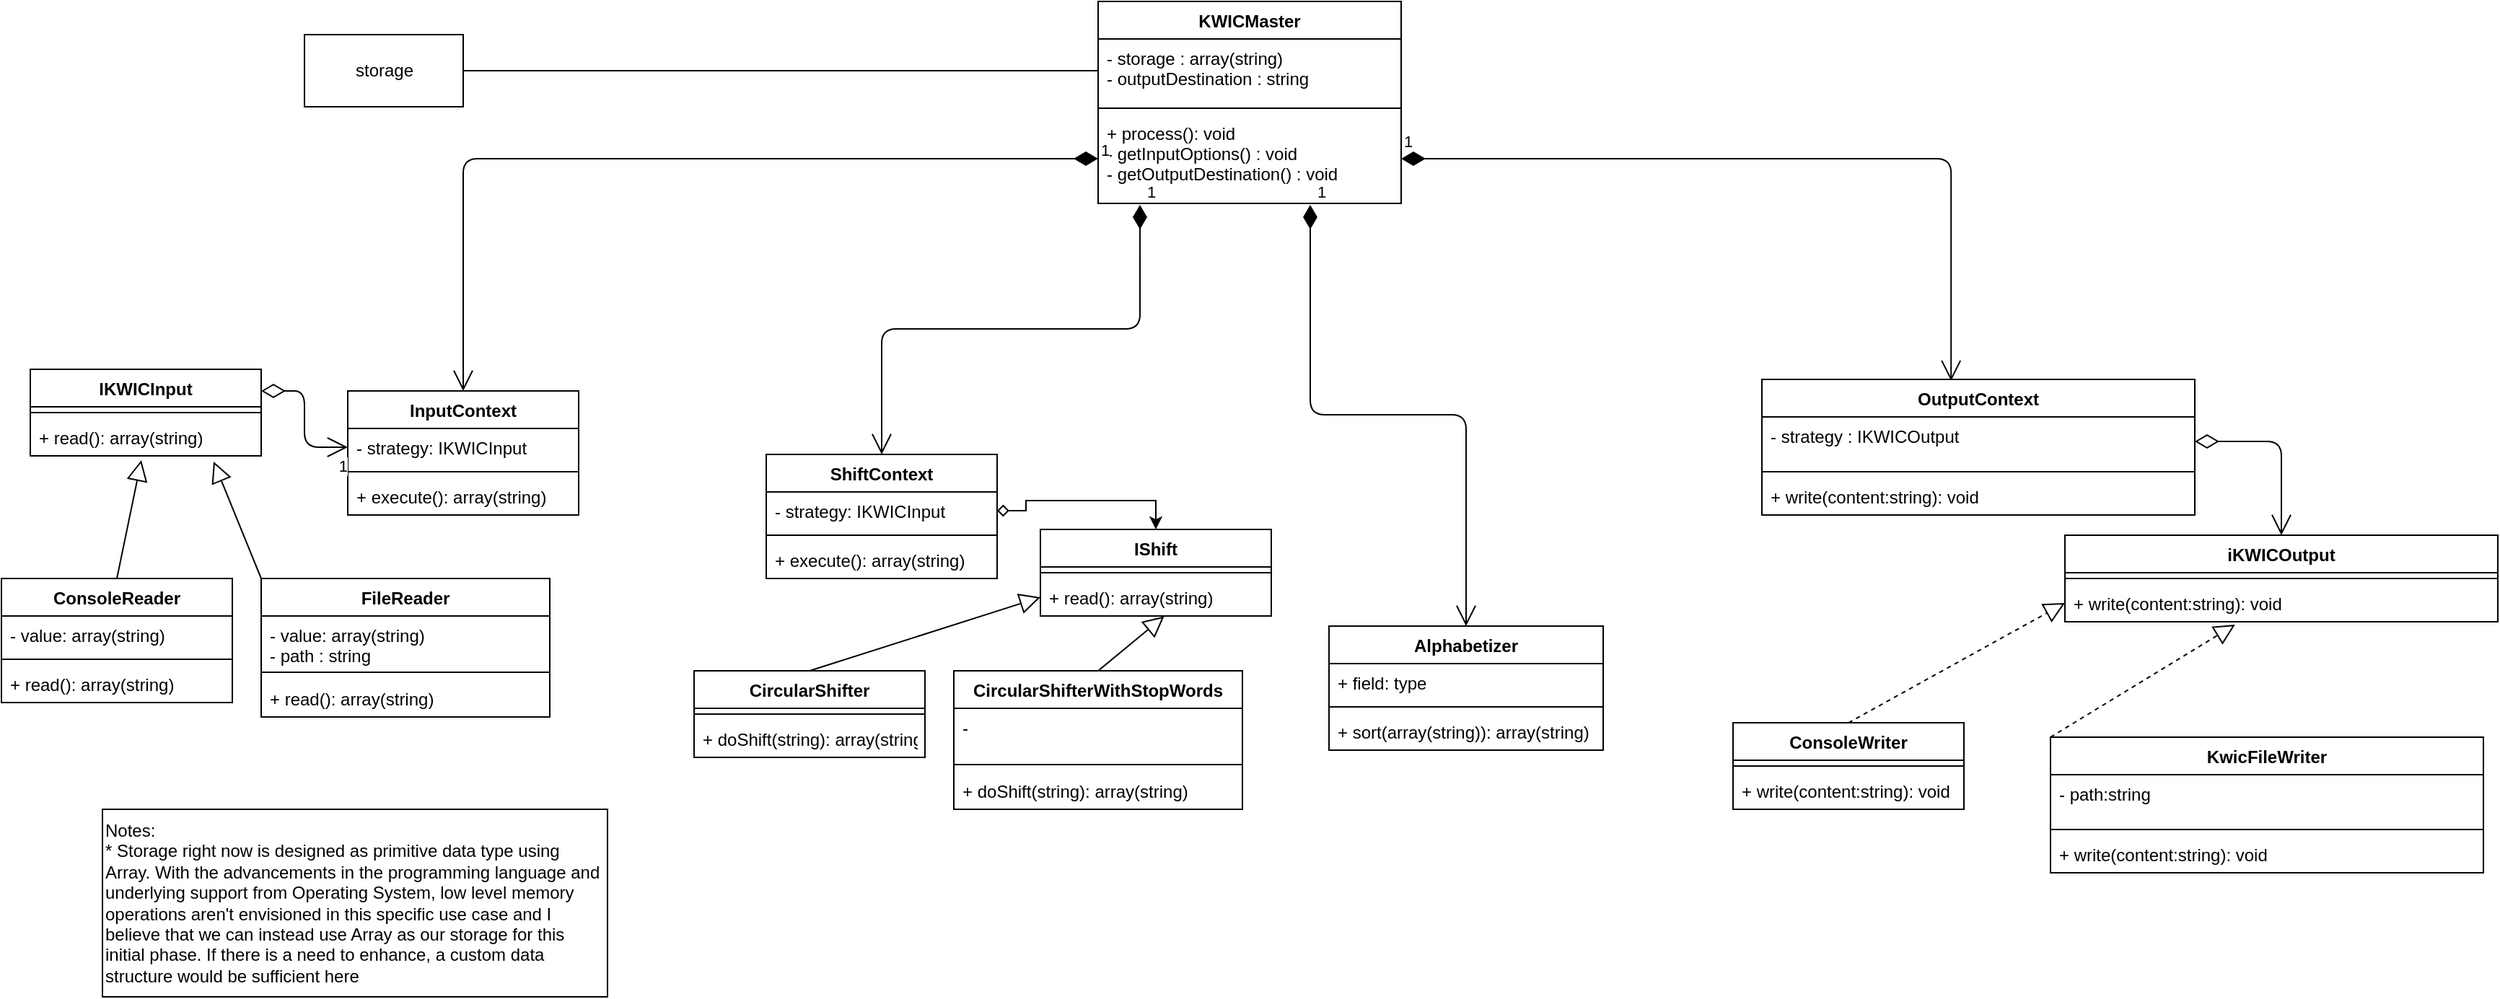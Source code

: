 <mxfile version="14.2.9" type="github">
  <diagram name="Page-1" id="929967ad-93f9-6ef4-fab6-5d389245f69c">
    <mxGraphModel dx="1409" dy="729" grid="1" gridSize="10" guides="1" tooltips="1" connect="1" arrows="1" fold="1" page="1" pageScale="1.5" pageWidth="1169" pageHeight="826" background="none" math="0" shadow="0">
      <root>
        <mxCell id="0" style=";html=1;" />
        <mxCell id="1" style=";html=1;" parent="0" />
        <mxCell id="phy_oIgyeEhYIAaXvfVB-1" value="KWICMaster" style="swimlane;fontStyle=1;align=center;verticalAlign=top;childLayout=stackLayout;horizontal=1;startSize=26;horizontalStack=0;resizeParent=1;resizeParentMax=0;resizeLast=0;collapsible=1;marginBottom=0;" parent="1" vertex="1">
          <mxGeometry x="770" y="170" width="210" height="140" as="geometry" />
        </mxCell>
        <mxCell id="phy_oIgyeEhYIAaXvfVB-2" value="- storage : array(string)&#xa;- outputDestination : string&#xa;" style="text;strokeColor=none;fillColor=none;align=left;verticalAlign=top;spacingLeft=4;spacingRight=4;overflow=hidden;rotatable=0;points=[[0,0.5],[1,0.5]];portConstraint=eastwest;" parent="phy_oIgyeEhYIAaXvfVB-1" vertex="1">
          <mxGeometry y="26" width="210" height="44" as="geometry" />
        </mxCell>
        <mxCell id="phy_oIgyeEhYIAaXvfVB-3" value="" style="line;strokeWidth=1;fillColor=none;align=left;verticalAlign=middle;spacingTop=-1;spacingLeft=3;spacingRight=3;rotatable=0;labelPosition=right;points=[];portConstraint=eastwest;" parent="phy_oIgyeEhYIAaXvfVB-1" vertex="1">
          <mxGeometry y="70" width="210" height="8" as="geometry" />
        </mxCell>
        <mxCell id="phy_oIgyeEhYIAaXvfVB-4" value="+ process(): void&#xa;- getInputOptions() : void&#xa;- getOutputDestination() : void" style="text;strokeColor=none;fillColor=none;align=left;verticalAlign=top;spacingLeft=4;spacingRight=4;overflow=hidden;rotatable=0;points=[[0,0.5],[1,0.5]];portConstraint=eastwest;" parent="phy_oIgyeEhYIAaXvfVB-1" vertex="1">
          <mxGeometry y="78" width="210" height="62" as="geometry" />
        </mxCell>
        <mxCell id="phy_oIgyeEhYIAaXvfVB-5" value="ConsoleReader" style="swimlane;fontStyle=1;align=center;verticalAlign=top;childLayout=stackLayout;horizontal=1;startSize=26;horizontalStack=0;resizeParent=1;resizeParentMax=0;resizeLast=0;collapsible=1;marginBottom=0;" parent="1" vertex="1">
          <mxGeometry x="10" y="570" width="160" height="86" as="geometry" />
        </mxCell>
        <mxCell id="phy_oIgyeEhYIAaXvfVB-6" value="- value: array(string)" style="text;strokeColor=none;fillColor=none;align=left;verticalAlign=top;spacingLeft=4;spacingRight=4;overflow=hidden;rotatable=0;points=[[0,0.5],[1,0.5]];portConstraint=eastwest;" parent="phy_oIgyeEhYIAaXvfVB-5" vertex="1">
          <mxGeometry y="26" width="160" height="26" as="geometry" />
        </mxCell>
        <mxCell id="phy_oIgyeEhYIAaXvfVB-7" value="" style="line;strokeWidth=1;fillColor=none;align=left;verticalAlign=middle;spacingTop=-1;spacingLeft=3;spacingRight=3;rotatable=0;labelPosition=right;points=[];portConstraint=eastwest;" parent="phy_oIgyeEhYIAaXvfVB-5" vertex="1">
          <mxGeometry y="52" width="160" height="8" as="geometry" />
        </mxCell>
        <mxCell id="phy_oIgyeEhYIAaXvfVB-8" value="+ read(): array(string)" style="text;strokeColor=none;fillColor=none;align=left;verticalAlign=top;spacingLeft=4;spacingRight=4;overflow=hidden;rotatable=0;points=[[0,0.5],[1,0.5]];portConstraint=eastwest;" parent="phy_oIgyeEhYIAaXvfVB-5" vertex="1">
          <mxGeometry y="60" width="160" height="26" as="geometry" />
        </mxCell>
        <mxCell id="phy_oIgyeEhYIAaXvfVB-11" value="FileReader" style="swimlane;fontStyle=1;align=center;verticalAlign=top;childLayout=stackLayout;horizontal=1;startSize=26;horizontalStack=0;resizeParent=1;resizeParentMax=0;resizeLast=0;collapsible=1;marginBottom=0;" parent="1" vertex="1">
          <mxGeometry x="190" y="570" width="200" height="96" as="geometry" />
        </mxCell>
        <mxCell id="phy_oIgyeEhYIAaXvfVB-12" value="- value: array(string)&#xa;- path : string" style="text;strokeColor=none;fillColor=none;align=left;verticalAlign=top;spacingLeft=4;spacingRight=4;overflow=hidden;rotatable=0;points=[[0,0.5],[1,0.5]];portConstraint=eastwest;" parent="phy_oIgyeEhYIAaXvfVB-11" vertex="1">
          <mxGeometry y="26" width="200" height="34" as="geometry" />
        </mxCell>
        <mxCell id="phy_oIgyeEhYIAaXvfVB-13" value="" style="line;strokeWidth=1;fillColor=none;align=left;verticalAlign=middle;spacingTop=-1;spacingLeft=3;spacingRight=3;rotatable=0;labelPosition=right;points=[];portConstraint=eastwest;" parent="phy_oIgyeEhYIAaXvfVB-11" vertex="1">
          <mxGeometry y="60" width="200" height="10" as="geometry" />
        </mxCell>
        <mxCell id="phy_oIgyeEhYIAaXvfVB-14" value="+ read(): array(string)" style="text;strokeColor=none;fillColor=none;align=left;verticalAlign=top;spacingLeft=4;spacingRight=4;overflow=hidden;rotatable=0;points=[[0,0.5],[1,0.5]];portConstraint=eastwest;" parent="phy_oIgyeEhYIAaXvfVB-11" vertex="1">
          <mxGeometry y="70" width="200" height="26" as="geometry" />
        </mxCell>
        <mxCell id="phy_oIgyeEhYIAaXvfVB-15" value="ConsoleWriter" style="swimlane;fontStyle=1;align=center;verticalAlign=top;childLayout=stackLayout;horizontal=1;startSize=26;horizontalStack=0;resizeParent=1;resizeParentMax=0;resizeLast=0;collapsible=1;marginBottom=0;" parent="1" vertex="1">
          <mxGeometry x="1210" y="670" width="160" height="60" as="geometry" />
        </mxCell>
        <mxCell id="phy_oIgyeEhYIAaXvfVB-17" value="" style="line;strokeWidth=1;fillColor=none;align=left;verticalAlign=middle;spacingTop=-1;spacingLeft=3;spacingRight=3;rotatable=0;labelPosition=right;points=[];portConstraint=eastwest;" parent="phy_oIgyeEhYIAaXvfVB-15" vertex="1">
          <mxGeometry y="26" width="160" height="8" as="geometry" />
        </mxCell>
        <mxCell id="phy_oIgyeEhYIAaXvfVB-18" value="+ write(content:string): void" style="text;strokeColor=none;fillColor=none;align=left;verticalAlign=top;spacingLeft=4;spacingRight=4;overflow=hidden;rotatable=0;points=[[0,0.5],[1,0.5]];portConstraint=eastwest;" parent="phy_oIgyeEhYIAaXvfVB-15" vertex="1">
          <mxGeometry y="34" width="160" height="26" as="geometry" />
        </mxCell>
        <mxCell id="phy_oIgyeEhYIAaXvfVB-19" value="KwicFileWriter" style="swimlane;fontStyle=1;align=center;verticalAlign=top;childLayout=stackLayout;horizontal=1;startSize=26;horizontalStack=0;resizeParent=1;resizeParentMax=0;resizeLast=0;collapsible=1;marginBottom=0;" parent="1" vertex="1">
          <mxGeometry x="1430" y="680" width="300" height="94" as="geometry" />
        </mxCell>
        <mxCell id="phy_oIgyeEhYIAaXvfVB-20" value="- path:string" style="text;strokeColor=none;fillColor=none;align=left;verticalAlign=top;spacingLeft=4;spacingRight=4;overflow=hidden;rotatable=0;points=[[0,0.5],[1,0.5]];portConstraint=eastwest;" parent="phy_oIgyeEhYIAaXvfVB-19" vertex="1">
          <mxGeometry y="26" width="300" height="34" as="geometry" />
        </mxCell>
        <mxCell id="phy_oIgyeEhYIAaXvfVB-21" value="" style="line;strokeWidth=1;fillColor=none;align=left;verticalAlign=middle;spacingTop=-1;spacingLeft=3;spacingRight=3;rotatable=0;labelPosition=right;points=[];portConstraint=eastwest;" parent="phy_oIgyeEhYIAaXvfVB-19" vertex="1">
          <mxGeometry y="60" width="300" height="8" as="geometry" />
        </mxCell>
        <mxCell id="phy_oIgyeEhYIAaXvfVB-22" value="+ write(content:string): void" style="text;strokeColor=none;fillColor=none;align=left;verticalAlign=top;spacingLeft=4;spacingRight=4;overflow=hidden;rotatable=0;points=[[0,0.5],[1,0.5]];portConstraint=eastwest;" parent="phy_oIgyeEhYIAaXvfVB-19" vertex="1">
          <mxGeometry y="68" width="300" height="26" as="geometry" />
        </mxCell>
        <mxCell id="phy_oIgyeEhYIAaXvfVB-32" value="" style="endArrow=block;endFill=0;endSize=12;html=1;exitX=0.5;exitY=0;exitDx=0;exitDy=0;entryX=0.481;entryY=1.115;entryDx=0;entryDy=0;entryPerimeter=0;" parent="1" source="phy_oIgyeEhYIAaXvfVB-5" target="8xvTotdAk9lfw0vqoSSg-4" edge="1">
          <mxGeometry width="160" relative="1" as="geometry">
            <mxPoint x="500" y="520" as="sourcePoint" />
            <mxPoint x="250" y="490" as="targetPoint" />
          </mxGeometry>
        </mxCell>
        <mxCell id="phy_oIgyeEhYIAaXvfVB-33" value="" style="endArrow=block;endFill=0;endSize=12;html=1;exitX=0;exitY=0;exitDx=0;exitDy=0;entryX=0.794;entryY=1.154;entryDx=0;entryDy=0;entryPerimeter=0;" parent="1" source="phy_oIgyeEhYIAaXvfVB-11" target="8xvTotdAk9lfw0vqoSSg-4" edge="1">
          <mxGeometry width="160" relative="1" as="geometry">
            <mxPoint x="150" y="587" as="sourcePoint" />
            <mxPoint x="430" y="490" as="targetPoint" />
          </mxGeometry>
        </mxCell>
        <mxCell id="phy_oIgyeEhYIAaXvfVB-34" value="" style="endArrow=block;dashed=1;endFill=0;endSize=12;html=1;exitX=0.5;exitY=0;exitDx=0;exitDy=0;entryX=0;entryY=0.5;entryDx=0;entryDy=0;" parent="1" source="phy_oIgyeEhYIAaXvfVB-15" target="8xvTotdAk9lfw0vqoSSg-25" edge="1">
          <mxGeometry width="160" relative="1" as="geometry">
            <mxPoint x="1310" y="557" as="sourcePoint" />
            <mxPoint x="1490" y="603" as="targetPoint" />
          </mxGeometry>
        </mxCell>
        <mxCell id="phy_oIgyeEhYIAaXvfVB-35" value="" style="endArrow=block;dashed=1;endFill=0;endSize=12;html=1;exitX=0;exitY=0;exitDx=0;exitDy=0;entryX=0.393;entryY=1.077;entryDx=0;entryDy=0;entryPerimeter=0;" parent="1" source="phy_oIgyeEhYIAaXvfVB-19" target="8xvTotdAk9lfw0vqoSSg-25" edge="1">
          <mxGeometry width="160" relative="1" as="geometry">
            <mxPoint x="1360" y="577" as="sourcePoint" />
            <mxPoint x="1650" y="603" as="targetPoint" />
          </mxGeometry>
        </mxCell>
        <mxCell id="phy_oIgyeEhYIAaXvfVB-46" value="Alphabetizer" style="swimlane;fontStyle=1;align=center;verticalAlign=top;childLayout=stackLayout;horizontal=1;startSize=26;horizontalStack=0;resizeParent=1;resizeParentMax=0;resizeLast=0;collapsible=1;marginBottom=0;" parent="1" vertex="1">
          <mxGeometry x="930" y="603" width="190" height="86" as="geometry" />
        </mxCell>
        <mxCell id="phy_oIgyeEhYIAaXvfVB-47" value="+ field: type" style="text;strokeColor=none;fillColor=none;align=left;verticalAlign=top;spacingLeft=4;spacingRight=4;overflow=hidden;rotatable=0;points=[[0,0.5],[1,0.5]];portConstraint=eastwest;" parent="phy_oIgyeEhYIAaXvfVB-46" vertex="1">
          <mxGeometry y="26" width="190" height="26" as="geometry" />
        </mxCell>
        <mxCell id="phy_oIgyeEhYIAaXvfVB-48" value="" style="line;strokeWidth=1;fillColor=none;align=left;verticalAlign=middle;spacingTop=-1;spacingLeft=3;spacingRight=3;rotatable=0;labelPosition=right;points=[];portConstraint=eastwest;" parent="phy_oIgyeEhYIAaXvfVB-46" vertex="1">
          <mxGeometry y="52" width="190" height="8" as="geometry" />
        </mxCell>
        <mxCell id="phy_oIgyeEhYIAaXvfVB-49" value="+ sort(array(string)): array(string)" style="text;strokeColor=none;fillColor=none;align=left;verticalAlign=top;spacingLeft=4;spacingRight=4;overflow=hidden;rotatable=0;points=[[0,0.5],[1,0.5]];portConstraint=eastwest;" parent="phy_oIgyeEhYIAaXvfVB-46" vertex="1">
          <mxGeometry y="60" width="190" height="26" as="geometry" />
        </mxCell>
        <mxCell id="phy_oIgyeEhYIAaXvfVB-52" value="storage" style="html=1;" parent="1" vertex="1">
          <mxGeometry x="220" y="193" width="110" height="50" as="geometry" />
        </mxCell>
        <mxCell id="phy_oIgyeEhYIAaXvfVB-53" value="" style="endArrow=none;html=1;edgeStyle=orthogonalEdgeStyle;entryX=0;entryY=0.5;entryDx=0;entryDy=0;exitX=1;exitY=0.5;exitDx=0;exitDy=0;" parent="1" source="phy_oIgyeEhYIAaXvfVB-52" target="phy_oIgyeEhYIAaXvfVB-2" edge="1">
          <mxGeometry relative="1" as="geometry">
            <mxPoint x="340" y="220" as="sourcePoint" />
            <mxPoint x="500" y="220" as="targetPoint" />
          </mxGeometry>
        </mxCell>
        <mxCell id="3jCtUMYixhxMc4JCGIBf-1" value="Notes:&amp;nbsp;&lt;br&gt;* Storage right now is designed as primitive data type using Array. With the advancements in the programming language and underlying support from Operating System, low level memory operations aren&#39;t envisioned in this specific use case and I believe that we can instead use Array as our storage for this initial phase. If there is a need to enhance, a custom data structure would be sufficient here&amp;nbsp;" style="rounded=0;whiteSpace=wrap;html=1;align=left;" parent="1" vertex="1">
          <mxGeometry x="80" y="730" width="350" height="130" as="geometry" />
        </mxCell>
        <mxCell id="3jCtUMYixhxMc4JCGIBf-11" value="1" style="endArrow=open;html=1;endSize=12;startArrow=diamondThin;startSize=14;startFill=1;edgeStyle=orthogonalEdgeStyle;align=left;verticalAlign=bottom;exitX=0;exitY=0.5;exitDx=0;exitDy=0;entryX=0.5;entryY=0;entryDx=0;entryDy=0;" parent="1" source="phy_oIgyeEhYIAaXvfVB-4" target="8xvTotdAk9lfw0vqoSSg-8" edge="1">
          <mxGeometry x="-1" y="3" relative="1" as="geometry">
            <mxPoint x="680" y="340" as="sourcePoint" />
            <mxPoint x="340" y="440" as="targetPoint" />
          </mxGeometry>
        </mxCell>
        <mxCell id="3jCtUMYixhxMc4JCGIBf-12" value="1" style="endArrow=open;html=1;endSize=12;startArrow=diamondThin;startSize=14;startFill=1;edgeStyle=orthogonalEdgeStyle;align=left;verticalAlign=bottom;exitX=0.138;exitY=1.016;exitDx=0;exitDy=0;exitPerimeter=0;entryX=0.5;entryY=0;entryDx=0;entryDy=0;" parent="1" source="phy_oIgyeEhYIAaXvfVB-4" edge="1" target="8xvTotdAk9lfw0vqoSSg-26">
          <mxGeometry x="-1" y="3" relative="1" as="geometry">
            <mxPoint x="780" y="289" as="sourcePoint" />
            <mxPoint x="670" y="470" as="targetPoint" />
          </mxGeometry>
        </mxCell>
        <mxCell id="3jCtUMYixhxMc4JCGIBf-13" value="1" style="endArrow=open;html=1;endSize=12;startArrow=diamondThin;startSize=14;startFill=1;edgeStyle=orthogonalEdgeStyle;align=left;verticalAlign=bottom;exitX=0.7;exitY=1.016;exitDx=0;exitDy=0;exitPerimeter=0;entryX=0.5;entryY=0;entryDx=0;entryDy=0;" parent="1" source="phy_oIgyeEhYIAaXvfVB-4" target="phy_oIgyeEhYIAaXvfVB-46" edge="1">
          <mxGeometry x="-1" y="3" relative="1" as="geometry">
            <mxPoint x="808.98" y="320.992" as="sourcePoint" />
            <mxPoint x="700" y="610" as="targetPoint" />
          </mxGeometry>
        </mxCell>
        <mxCell id="3jCtUMYixhxMc4JCGIBf-14" value="1" style="endArrow=open;html=1;endSize=12;startArrow=diamondThin;startSize=14;startFill=1;edgeStyle=orthogonalEdgeStyle;align=left;verticalAlign=bottom;exitX=1;exitY=0.5;exitDx=0;exitDy=0;entryX=0.437;entryY=0.011;entryDx=0;entryDy=0;entryPerimeter=0;" parent="1" source="phy_oIgyeEhYIAaXvfVB-4" target="8xvTotdAk9lfw0vqoSSg-16" edge="1">
          <mxGeometry x="-1" y="3" relative="1" as="geometry">
            <mxPoint x="927" y="320.992" as="sourcePoint" />
            <mxPoint x="1035" y="613" as="targetPoint" />
          </mxGeometry>
        </mxCell>
        <mxCell id="8xvTotdAk9lfw0vqoSSg-1" value="IKWICInput" style="swimlane;fontStyle=1;align=center;verticalAlign=top;childLayout=stackLayout;horizontal=1;startSize=26;horizontalStack=0;resizeParent=1;resizeParentMax=0;resizeLast=0;collapsible=1;marginBottom=0;" vertex="1" parent="1">
          <mxGeometry x="30" y="425" width="160" height="60" as="geometry" />
        </mxCell>
        <mxCell id="8xvTotdAk9lfw0vqoSSg-3" value="" style="line;strokeWidth=1;fillColor=none;align=left;verticalAlign=middle;spacingTop=-1;spacingLeft=3;spacingRight=3;rotatable=0;labelPosition=right;points=[];portConstraint=eastwest;" vertex="1" parent="8xvTotdAk9lfw0vqoSSg-1">
          <mxGeometry y="26" width="160" height="8" as="geometry" />
        </mxCell>
        <mxCell id="8xvTotdAk9lfw0vqoSSg-4" value="+ read(): array(string)" style="text;strokeColor=none;fillColor=none;align=left;verticalAlign=top;spacingLeft=4;spacingRight=4;overflow=hidden;rotatable=0;points=[[0,0.5],[1,0.5]];portConstraint=eastwest;" vertex="1" parent="8xvTotdAk9lfw0vqoSSg-1">
          <mxGeometry y="34" width="160" height="26" as="geometry" />
        </mxCell>
        <mxCell id="8xvTotdAk9lfw0vqoSSg-8" value="InputContext" style="swimlane;fontStyle=1;align=center;verticalAlign=top;childLayout=stackLayout;horizontal=1;startSize=26;horizontalStack=0;resizeParent=1;resizeParentMax=0;resizeLast=0;collapsible=1;marginBottom=0;" vertex="1" parent="1">
          <mxGeometry x="250" y="440" width="160" height="86" as="geometry" />
        </mxCell>
        <mxCell id="8xvTotdAk9lfw0vqoSSg-9" value="- strategy: IKWICInput" style="text;strokeColor=none;fillColor=none;align=left;verticalAlign=top;spacingLeft=4;spacingRight=4;overflow=hidden;rotatable=0;points=[[0,0.5],[1,0.5]];portConstraint=eastwest;" vertex="1" parent="8xvTotdAk9lfw0vqoSSg-8">
          <mxGeometry y="26" width="160" height="26" as="geometry" />
        </mxCell>
        <mxCell id="8xvTotdAk9lfw0vqoSSg-10" value="" style="line;strokeWidth=1;fillColor=none;align=left;verticalAlign=middle;spacingTop=-1;spacingLeft=3;spacingRight=3;rotatable=0;labelPosition=right;points=[];portConstraint=eastwest;" vertex="1" parent="8xvTotdAk9lfw0vqoSSg-8">
          <mxGeometry y="52" width="160" height="8" as="geometry" />
        </mxCell>
        <mxCell id="8xvTotdAk9lfw0vqoSSg-11" value="+ execute(): array(string)" style="text;strokeColor=none;fillColor=none;align=left;verticalAlign=top;spacingLeft=4;spacingRight=4;overflow=hidden;rotatable=0;points=[[0,0.5],[1,0.5]];portConstraint=eastwest;" vertex="1" parent="8xvTotdAk9lfw0vqoSSg-8">
          <mxGeometry y="60" width="160" height="26" as="geometry" />
        </mxCell>
        <mxCell id="8xvTotdAk9lfw0vqoSSg-12" value="" style="endArrow=open;html=1;endSize=12;startArrow=diamondThin;startSize=14;startFill=0;edgeStyle=orthogonalEdgeStyle;exitX=1;exitY=0.25;exitDx=0;exitDy=0;entryX=0;entryY=0.5;entryDx=0;entryDy=0;" edge="1" parent="1" source="8xvTotdAk9lfw0vqoSSg-1" target="8xvTotdAk9lfw0vqoSSg-9">
          <mxGeometry relative="1" as="geometry">
            <mxPoint x="370" y="570" as="sourcePoint" />
            <mxPoint x="530" y="570" as="targetPoint" />
          </mxGeometry>
        </mxCell>
        <mxCell id="8xvTotdAk9lfw0vqoSSg-14" value="1" style="edgeLabel;resizable=0;html=1;align=right;verticalAlign=top;" connectable="0" vertex="1" parent="8xvTotdAk9lfw0vqoSSg-12">
          <mxGeometry x="1" relative="1" as="geometry" />
        </mxCell>
        <mxCell id="8xvTotdAk9lfw0vqoSSg-16" value="OutputContext" style="swimlane;fontStyle=1;align=center;verticalAlign=top;childLayout=stackLayout;horizontal=1;startSize=26;horizontalStack=0;resizeParent=1;resizeParentMax=0;resizeLast=0;collapsible=1;marginBottom=0;" vertex="1" parent="1">
          <mxGeometry x="1230" y="432" width="300" height="94" as="geometry" />
        </mxCell>
        <mxCell id="8xvTotdAk9lfw0vqoSSg-17" value="- strategy : IKWICOutput" style="text;strokeColor=none;fillColor=none;align=left;verticalAlign=top;spacingLeft=4;spacingRight=4;overflow=hidden;rotatable=0;points=[[0,0.5],[1,0.5]];portConstraint=eastwest;" vertex="1" parent="8xvTotdAk9lfw0vqoSSg-16">
          <mxGeometry y="26" width="300" height="34" as="geometry" />
        </mxCell>
        <mxCell id="8xvTotdAk9lfw0vqoSSg-18" value="" style="line;strokeWidth=1;fillColor=none;align=left;verticalAlign=middle;spacingTop=-1;spacingLeft=3;spacingRight=3;rotatable=0;labelPosition=right;points=[];portConstraint=eastwest;" vertex="1" parent="8xvTotdAk9lfw0vqoSSg-16">
          <mxGeometry y="60" width="300" height="8" as="geometry" />
        </mxCell>
        <mxCell id="8xvTotdAk9lfw0vqoSSg-19" value="+ write(content:string): void" style="text;strokeColor=none;fillColor=none;align=left;verticalAlign=top;spacingLeft=4;spacingRight=4;overflow=hidden;rotatable=0;points=[[0,0.5],[1,0.5]];portConstraint=eastwest;" vertex="1" parent="8xvTotdAk9lfw0vqoSSg-16">
          <mxGeometry y="68" width="300" height="26" as="geometry" />
        </mxCell>
        <mxCell id="8xvTotdAk9lfw0vqoSSg-20" value="" style="endArrow=open;html=1;endSize=12;startArrow=diamondThin;startSize=14;startFill=0;edgeStyle=orthogonalEdgeStyle;exitX=1;exitY=0.5;exitDx=0;exitDy=0;entryX=0.5;entryY=0;entryDx=0;entryDy=0;" edge="1" parent="1" source="8xvTotdAk9lfw0vqoSSg-17" target="8xvTotdAk9lfw0vqoSSg-22">
          <mxGeometry relative="1" as="geometry">
            <mxPoint x="1530" y="485" as="sourcePoint" />
            <mxPoint x="1570" y="553" as="targetPoint" />
          </mxGeometry>
        </mxCell>
        <mxCell id="8xvTotdAk9lfw0vqoSSg-21" value="1" style="edgeLabel;resizable=0;html=1;align=right;verticalAlign=top;" connectable="0" vertex="1" parent="8xvTotdAk9lfw0vqoSSg-20">
          <mxGeometry x="1" relative="1" as="geometry" />
        </mxCell>
        <mxCell id="8xvTotdAk9lfw0vqoSSg-22" value="iKWICOutput" style="swimlane;fontStyle=1;align=center;verticalAlign=top;childLayout=stackLayout;horizontal=1;startSize=26;horizontalStack=0;resizeParent=1;resizeParentMax=0;resizeLast=0;collapsible=1;marginBottom=0;" vertex="1" parent="1">
          <mxGeometry x="1440" y="540" width="300" height="60" as="geometry" />
        </mxCell>
        <mxCell id="8xvTotdAk9lfw0vqoSSg-24" value="" style="line;strokeWidth=1;fillColor=none;align=left;verticalAlign=middle;spacingTop=-1;spacingLeft=3;spacingRight=3;rotatable=0;labelPosition=right;points=[];portConstraint=eastwest;" vertex="1" parent="8xvTotdAk9lfw0vqoSSg-22">
          <mxGeometry y="26" width="300" height="8" as="geometry" />
        </mxCell>
        <mxCell id="8xvTotdAk9lfw0vqoSSg-25" value="+ write(content:string): void" style="text;strokeColor=none;fillColor=none;align=left;verticalAlign=top;spacingLeft=4;spacingRight=4;overflow=hidden;rotatable=0;points=[[0,0.5],[1,0.5]];portConstraint=eastwest;" vertex="1" parent="8xvTotdAk9lfw0vqoSSg-22">
          <mxGeometry y="34" width="300" height="26" as="geometry" />
        </mxCell>
        <mxCell id="8xvTotdAk9lfw0vqoSSg-26" value="ShiftContext" style="swimlane;fontStyle=1;align=center;verticalAlign=top;childLayout=stackLayout;horizontal=1;startSize=26;horizontalStack=0;resizeParent=1;resizeParentMax=0;resizeLast=0;collapsible=1;marginBottom=0;" vertex="1" parent="1">
          <mxGeometry x="540" y="484" width="160" height="86" as="geometry" />
        </mxCell>
        <mxCell id="8xvTotdAk9lfw0vqoSSg-27" value="- strategy: IKWICInput" style="text;strokeColor=none;fillColor=none;align=left;verticalAlign=top;spacingLeft=4;spacingRight=4;overflow=hidden;rotatable=0;points=[[0,0.5],[1,0.5]];portConstraint=eastwest;" vertex="1" parent="8xvTotdAk9lfw0vqoSSg-26">
          <mxGeometry y="26" width="160" height="26" as="geometry" />
        </mxCell>
        <mxCell id="8xvTotdAk9lfw0vqoSSg-28" value="" style="line;strokeWidth=1;fillColor=none;align=left;verticalAlign=middle;spacingTop=-1;spacingLeft=3;spacingRight=3;rotatable=0;labelPosition=right;points=[];portConstraint=eastwest;" vertex="1" parent="8xvTotdAk9lfw0vqoSSg-26">
          <mxGeometry y="52" width="160" height="8" as="geometry" />
        </mxCell>
        <mxCell id="8xvTotdAk9lfw0vqoSSg-29" value="+ execute(): array(string)" style="text;strokeColor=none;fillColor=none;align=left;verticalAlign=top;spacingLeft=4;spacingRight=4;overflow=hidden;rotatable=0;points=[[0,0.5],[1,0.5]];portConstraint=eastwest;" vertex="1" parent="8xvTotdAk9lfw0vqoSSg-26">
          <mxGeometry y="60" width="160" height="26" as="geometry" />
        </mxCell>
        <mxCell id="8xvTotdAk9lfw0vqoSSg-30" value="IShift" style="swimlane;fontStyle=1;align=center;verticalAlign=top;childLayout=stackLayout;horizontal=1;startSize=26;horizontalStack=0;resizeParent=1;resizeParentMax=0;resizeLast=0;collapsible=1;marginBottom=0;" vertex="1" parent="1">
          <mxGeometry x="730" y="536" width="160" height="60" as="geometry" />
        </mxCell>
        <mxCell id="8xvTotdAk9lfw0vqoSSg-31" value="" style="line;strokeWidth=1;fillColor=none;align=left;verticalAlign=middle;spacingTop=-1;spacingLeft=3;spacingRight=3;rotatable=0;labelPosition=right;points=[];portConstraint=eastwest;" vertex="1" parent="8xvTotdAk9lfw0vqoSSg-30">
          <mxGeometry y="26" width="160" height="8" as="geometry" />
        </mxCell>
        <mxCell id="8xvTotdAk9lfw0vqoSSg-32" value="+ read(): array(string)" style="text;strokeColor=none;fillColor=none;align=left;verticalAlign=top;spacingLeft=4;spacingRight=4;overflow=hidden;rotatable=0;points=[[0,0.5],[1,0.5]];portConstraint=eastwest;" vertex="1" parent="8xvTotdAk9lfw0vqoSSg-30">
          <mxGeometry y="34" width="160" height="26" as="geometry" />
        </mxCell>
        <mxCell id="8xvTotdAk9lfw0vqoSSg-34" style="edgeStyle=orthogonalEdgeStyle;rounded=0;orthogonalLoop=1;jettySize=auto;html=1;entryX=0.5;entryY=0;entryDx=0;entryDy=0;startArrow=diamond;startFill=0;" edge="1" parent="1" source="8xvTotdAk9lfw0vqoSSg-27" target="8xvTotdAk9lfw0vqoSSg-30">
          <mxGeometry relative="1" as="geometry" />
        </mxCell>
        <mxCell id="8xvTotdAk9lfw0vqoSSg-35" value="CircularShifter" style="swimlane;fontStyle=1;align=center;verticalAlign=top;childLayout=stackLayout;horizontal=1;startSize=26;horizontalStack=0;resizeParent=1;resizeParentMax=0;resizeLast=0;collapsible=1;marginBottom=0;" vertex="1" parent="1">
          <mxGeometry x="490" y="634" width="160" height="60" as="geometry" />
        </mxCell>
        <mxCell id="8xvTotdAk9lfw0vqoSSg-37" value="" style="line;strokeWidth=1;fillColor=none;align=left;verticalAlign=middle;spacingTop=-1;spacingLeft=3;spacingRight=3;rotatable=0;labelPosition=right;points=[];portConstraint=eastwest;" vertex="1" parent="8xvTotdAk9lfw0vqoSSg-35">
          <mxGeometry y="26" width="160" height="8" as="geometry" />
        </mxCell>
        <mxCell id="8xvTotdAk9lfw0vqoSSg-38" value="+ doShift(string): array(string)" style="text;strokeColor=none;fillColor=none;align=left;verticalAlign=top;spacingLeft=4;spacingRight=4;overflow=hidden;rotatable=0;points=[[0,0.5],[1,0.5]];portConstraint=eastwest;" vertex="1" parent="8xvTotdAk9lfw0vqoSSg-35">
          <mxGeometry y="34" width="160" height="26" as="geometry" />
        </mxCell>
        <mxCell id="8xvTotdAk9lfw0vqoSSg-39" value="CircularShifterWithStopWords" style="swimlane;fontStyle=1;align=center;verticalAlign=top;childLayout=stackLayout;horizontal=1;startSize=26;horizontalStack=0;resizeParent=1;resizeParentMax=0;resizeLast=0;collapsible=1;marginBottom=0;" vertex="1" parent="1">
          <mxGeometry x="670" y="634" width="200" height="96" as="geometry" />
        </mxCell>
        <mxCell id="8xvTotdAk9lfw0vqoSSg-40" value="- " style="text;strokeColor=none;fillColor=none;align=left;verticalAlign=top;spacingLeft=4;spacingRight=4;overflow=hidden;rotatable=0;points=[[0,0.5],[1,0.5]];portConstraint=eastwest;" vertex="1" parent="8xvTotdAk9lfw0vqoSSg-39">
          <mxGeometry y="26" width="200" height="34" as="geometry" />
        </mxCell>
        <mxCell id="8xvTotdAk9lfw0vqoSSg-41" value="" style="line;strokeWidth=1;fillColor=none;align=left;verticalAlign=middle;spacingTop=-1;spacingLeft=3;spacingRight=3;rotatable=0;labelPosition=right;points=[];portConstraint=eastwest;" vertex="1" parent="8xvTotdAk9lfw0vqoSSg-39">
          <mxGeometry y="60" width="200" height="10" as="geometry" />
        </mxCell>
        <mxCell id="8xvTotdAk9lfw0vqoSSg-42" value="+ doShift(string): array(string)" style="text;strokeColor=none;fillColor=none;align=left;verticalAlign=top;spacingLeft=4;spacingRight=4;overflow=hidden;rotatable=0;points=[[0,0.5],[1,0.5]];portConstraint=eastwest;" vertex="1" parent="8xvTotdAk9lfw0vqoSSg-39">
          <mxGeometry y="70" width="200" height="26" as="geometry" />
        </mxCell>
        <mxCell id="8xvTotdAk9lfw0vqoSSg-43" value="" style="endArrow=block;endFill=0;endSize=12;html=1;entryX=0;entryY=0.5;entryDx=0;entryDy=0;exitX=0.5;exitY=0;exitDx=0;exitDy=0;" edge="1" parent="1" source="8xvTotdAk9lfw0vqoSSg-35" target="8xvTotdAk9lfw0vqoSSg-32">
          <mxGeometry width="160" relative="1" as="geometry">
            <mxPoint x="560" y="630" as="sourcePoint" />
            <mxPoint x="167.04" y="499.004" as="targetPoint" />
          </mxGeometry>
        </mxCell>
        <mxCell id="8xvTotdAk9lfw0vqoSSg-44" value="" style="endArrow=block;endFill=0;endSize=12;html=1;entryX=0.536;entryY=1.011;entryDx=0;entryDy=0;exitX=0.5;exitY=0;exitDx=0;exitDy=0;entryPerimeter=0;" edge="1" parent="1" source="8xvTotdAk9lfw0vqoSSg-39" target="8xvTotdAk9lfw0vqoSSg-32">
          <mxGeometry width="160" relative="1" as="geometry">
            <mxPoint x="580" y="644" as="sourcePoint" />
            <mxPoint x="727" y="600.0" as="targetPoint" />
          </mxGeometry>
        </mxCell>
      </root>
    </mxGraphModel>
  </diagram>
</mxfile>
